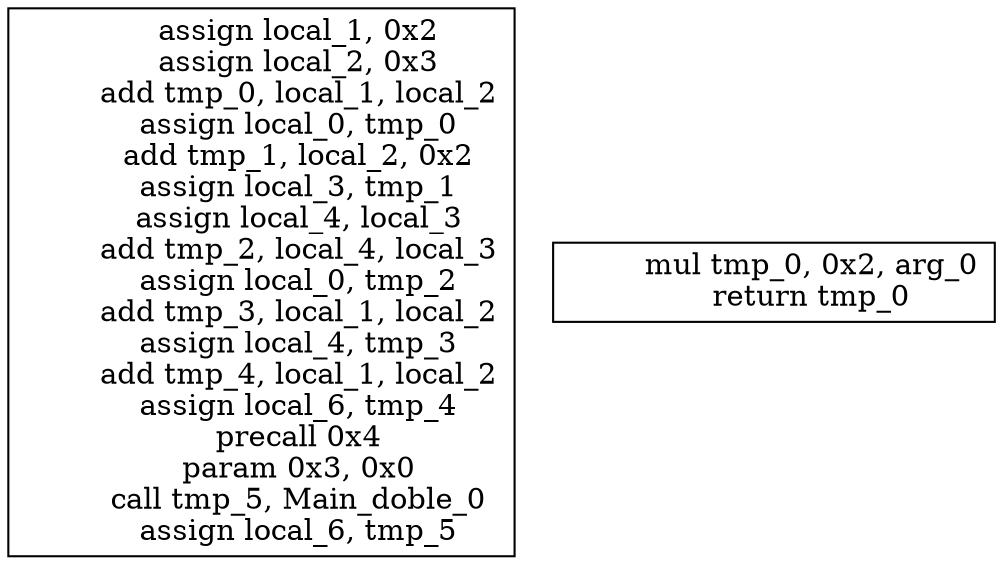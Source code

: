 digraph pgn {
rankdir=TD;
node [shape = rectangle];
B0 [label = "	assign local_1, 0x2
	assign local_2, 0x3
	add tmp_0, local_1, local_2
	assign local_0, tmp_0
	add tmp_1, local_2, 0x2
	assign local_3, tmp_1
	assign local_4, local_3
	add tmp_2, local_4, local_3
	assign local_0, tmp_2
	add tmp_3, local_1, local_2
	assign local_4, tmp_3
	add tmp_4, local_1, local_2
	assign local_6, tmp_4
	precall 0x4
	param 0x3, 0x0
	call tmp_5, Main_doble_0
	assign local_6, tmp_5
"]
B1 [label = "	mul tmp_0, 0x2, arg_0
	return tmp_0
"]
}
